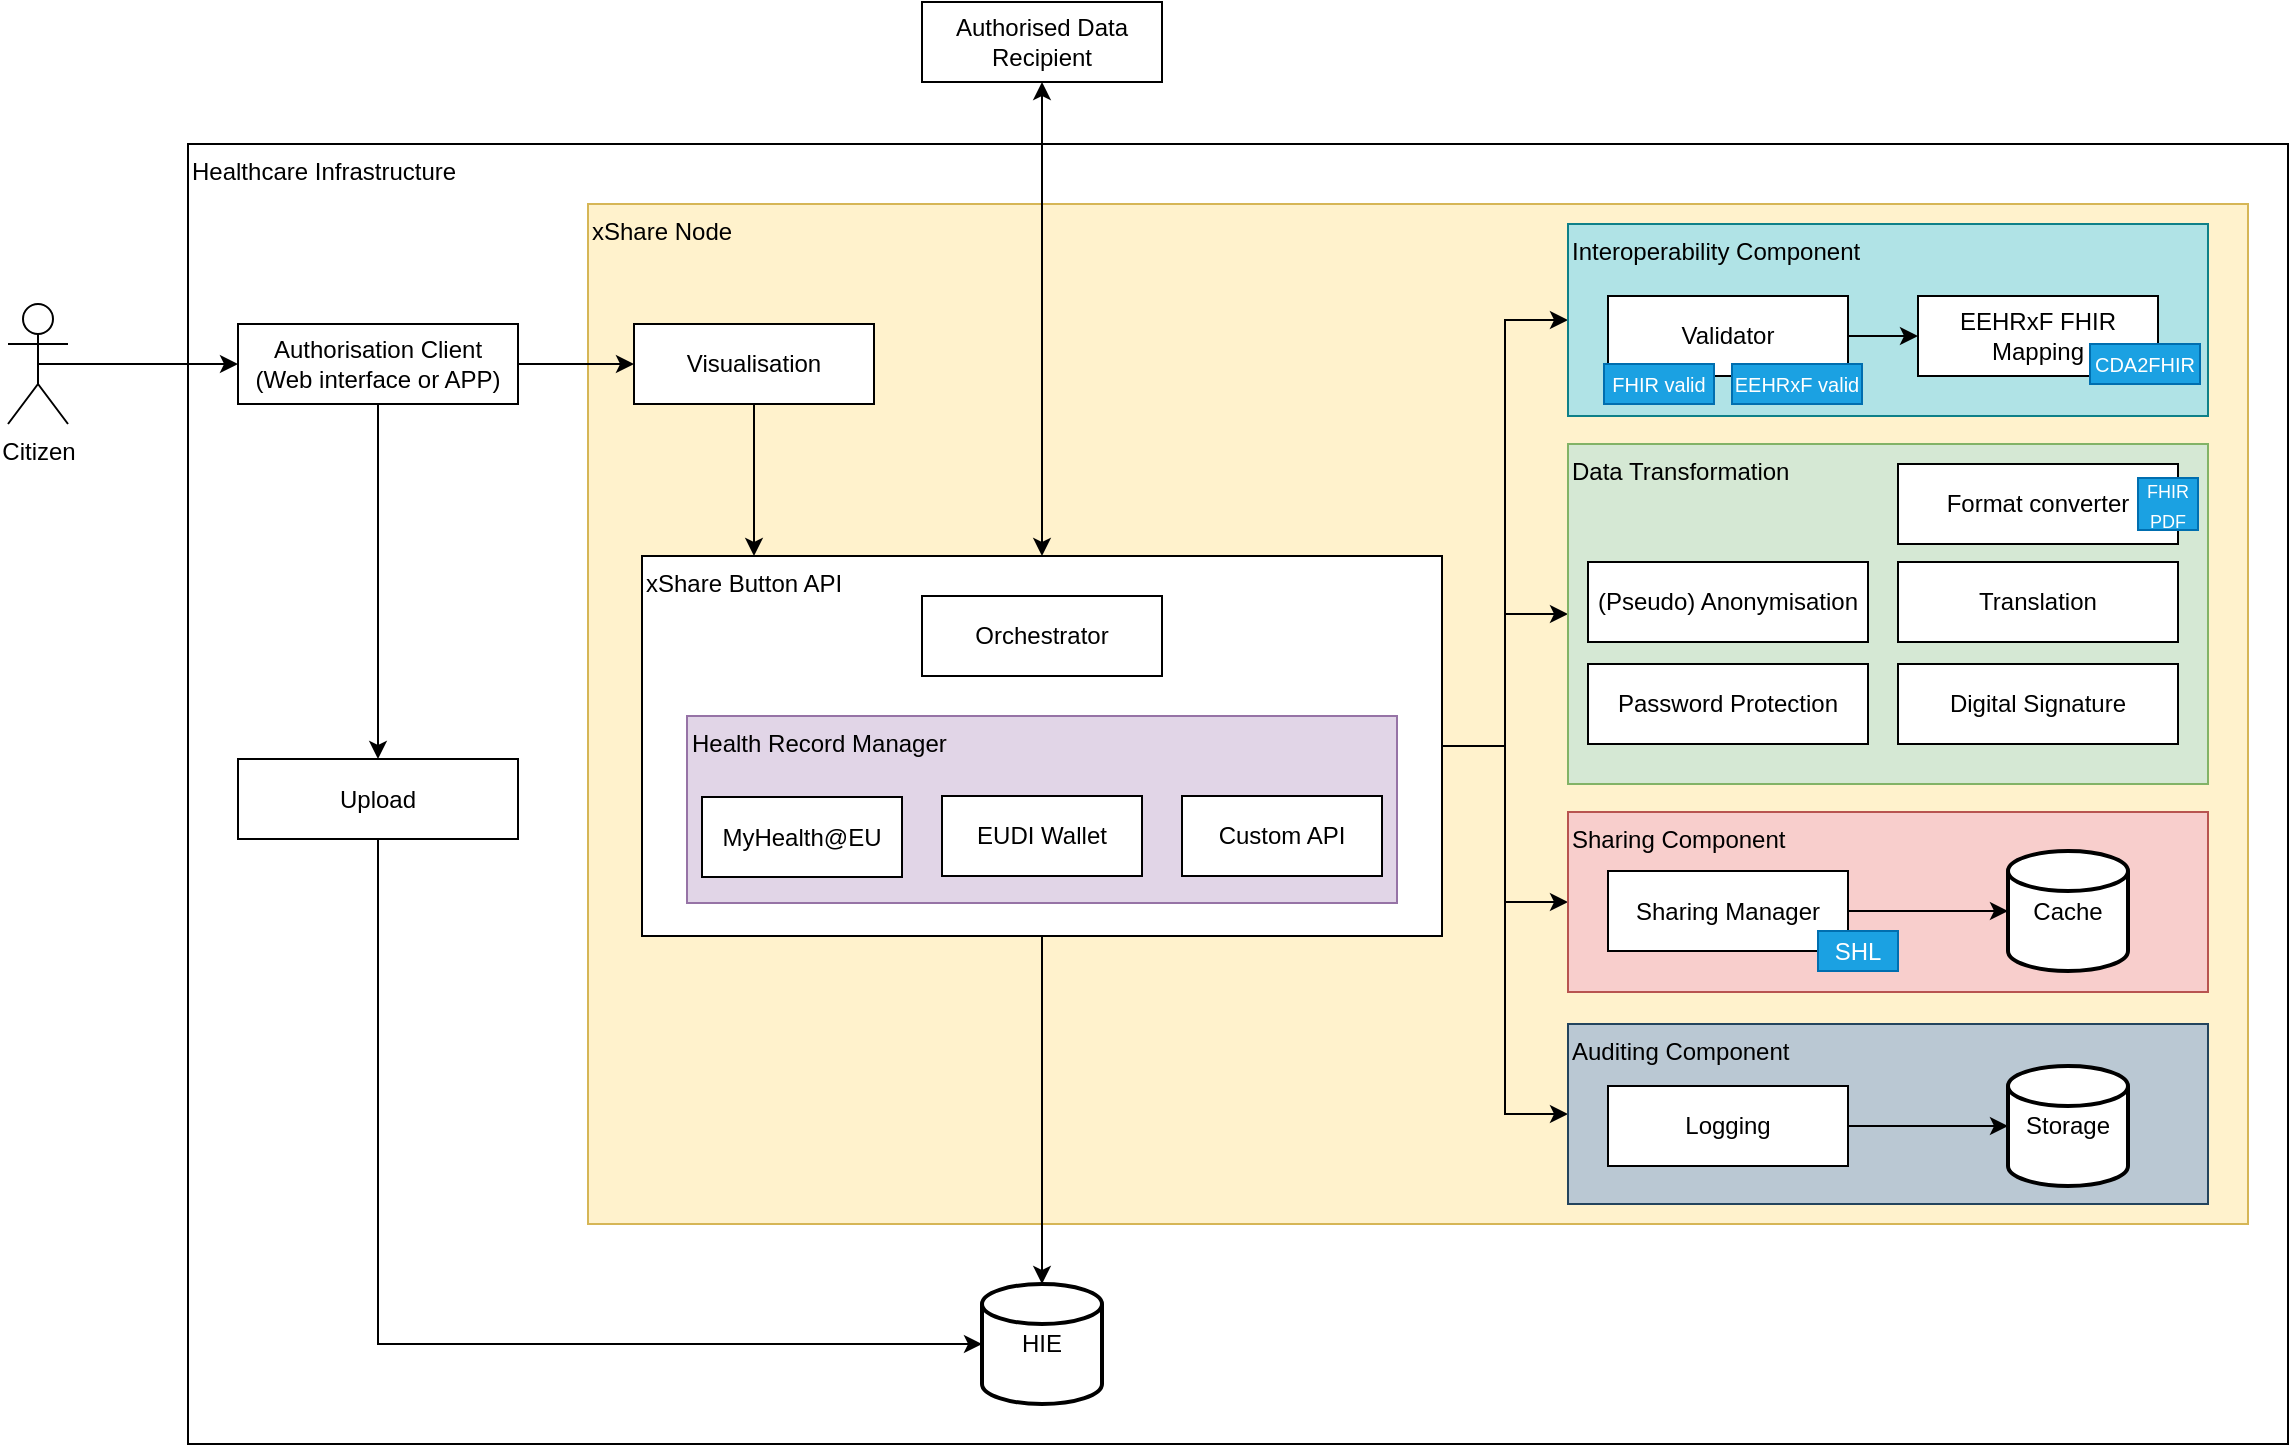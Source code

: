 <mxfile version="25.0.3">
  <diagram name="Page-1" id="Wx434TDJI2nH3EPZ08i5">
    <mxGraphModel dx="1365" dy="779" grid="1" gridSize="10" guides="1" tooltips="1" connect="1" arrows="1" fold="1" page="1" pageScale="1" pageWidth="850" pageHeight="1100" math="0" shadow="0">
      <root>
        <mxCell id="0" />
        <mxCell id="1" parent="0" />
        <mxCell id="3QQ7aEGl3oEm1BZ8Pkhi-1" value="&lt;div&gt;Healthcare Infrastructure&lt;/div&gt;" style="rounded=0;whiteSpace=wrap;html=1;align=left;verticalAlign=top;" parent="1" vertex="1">
          <mxGeometry x="330" y="230" width="1050" height="650" as="geometry" />
        </mxCell>
        <mxCell id="3QQ7aEGl3oEm1BZ8Pkhi-2" value="xShare Node" style="rounded=0;whiteSpace=wrap;html=1;align=left;verticalAlign=top;fillColor=#fff2cc;strokeColor=#d6b656;" parent="1" vertex="1">
          <mxGeometry x="530" y="260" width="830" height="510" as="geometry" />
        </mxCell>
        <mxCell id="e09ehZz6Y9dlDLDQR6JW-9" style="edgeStyle=orthogonalEdgeStyle;rounded=0;orthogonalLoop=1;jettySize=auto;html=1;entryX=0;entryY=0.5;entryDx=0;entryDy=0;" edge="1" parent="1" source="3QQ7aEGl3oEm1BZ8Pkhi-3" target="3QQ7aEGl3oEm1BZ8Pkhi-15">
          <mxGeometry relative="1" as="geometry" />
        </mxCell>
        <mxCell id="e09ehZz6Y9dlDLDQR6JW-10" style="edgeStyle=orthogonalEdgeStyle;rounded=0;orthogonalLoop=1;jettySize=auto;html=1;entryX=0;entryY=0.5;entryDx=0;entryDy=0;" edge="1" parent="1" source="3QQ7aEGl3oEm1BZ8Pkhi-3" target="e09ehZz6Y9dlDLDQR6JW-3">
          <mxGeometry relative="1" as="geometry" />
        </mxCell>
        <mxCell id="e09ehZz6Y9dlDLDQR6JW-11" style="edgeStyle=orthogonalEdgeStyle;rounded=0;orthogonalLoop=1;jettySize=auto;html=1;entryX=0;entryY=0.5;entryDx=0;entryDy=0;" edge="1" parent="1" source="3QQ7aEGl3oEm1BZ8Pkhi-3" target="3QQ7aEGl3oEm1BZ8Pkhi-17">
          <mxGeometry relative="1" as="geometry" />
        </mxCell>
        <mxCell id="3QQ7aEGl3oEm1BZ8Pkhi-3" value="&lt;div&gt;xShare Button API&lt;/div&gt;" style="rounded=0;whiteSpace=wrap;html=1;align=left;verticalAlign=top;" parent="1" vertex="1">
          <mxGeometry x="557" y="436" width="400" height="190" as="geometry" />
        </mxCell>
        <mxCell id="3QQ7aEGl3oEm1BZ8Pkhi-4" value="" style="edgeStyle=orthogonalEdgeStyle;rounded=0;orthogonalLoop=1;jettySize=auto;html=1;" parent="1" source="3QQ7aEGl3oEm1BZ8Pkhi-5" target="3QQ7aEGl3oEm1BZ8Pkhi-14" edge="1">
          <mxGeometry relative="1" as="geometry" />
        </mxCell>
        <mxCell id="e09ehZz6Y9dlDLDQR6JW-15" style="edgeStyle=orthogonalEdgeStyle;rounded=0;orthogonalLoop=1;jettySize=auto;html=1;entryX=0.5;entryY=0;entryDx=0;entryDy=0;" edge="1" parent="1" source="3QQ7aEGl3oEm1BZ8Pkhi-5" target="e09ehZz6Y9dlDLDQR6JW-1">
          <mxGeometry relative="1" as="geometry" />
        </mxCell>
        <mxCell id="3QQ7aEGl3oEm1BZ8Pkhi-5" value="Authorisation Client &lt;br&gt;(Web interface or APP)" style="rounded=0;whiteSpace=wrap;html=1;align=center;verticalAlign=middle;" parent="1" vertex="1">
          <mxGeometry x="355" y="320" width="140" height="40" as="geometry" />
        </mxCell>
        <mxCell id="3QQ7aEGl3oEm1BZ8Pkhi-7" value="Authorised Data Recipient" style="rounded=0;whiteSpace=wrap;html=1;align=center;verticalAlign=middle;" parent="1" vertex="1">
          <mxGeometry x="697" y="159" width="120" height="40" as="geometry" />
        </mxCell>
        <mxCell id="3QQ7aEGl3oEm1BZ8Pkhi-54" style="edgeStyle=orthogonalEdgeStyle;rounded=0;orthogonalLoop=1;jettySize=auto;html=1;entryX=0;entryY=0.5;entryDx=0;entryDy=0;exitX=1;exitY=0.5;exitDx=0;exitDy=0;" parent="1" source="3QQ7aEGl3oEm1BZ8Pkhi-3" target="3QQ7aEGl3oEm1BZ8Pkhi-46" edge="1">
          <mxGeometry relative="1" as="geometry" />
        </mxCell>
        <mxCell id="3QQ7aEGl3oEm1BZ8Pkhi-11" value="Orchestrator" style="rounded=0;whiteSpace=wrap;html=1;" parent="1" vertex="1">
          <mxGeometry x="697" y="456" width="120" height="40" as="geometry" />
        </mxCell>
        <mxCell id="3QQ7aEGl3oEm1BZ8Pkhi-12" style="edgeStyle=orthogonalEdgeStyle;rounded=0;orthogonalLoop=1;jettySize=auto;html=1;startArrow=classic;startFill=1;exitX=0.5;exitY=0;exitDx=0;exitDy=0;" parent="1" source="3QQ7aEGl3oEm1BZ8Pkhi-3" target="3QQ7aEGl3oEm1BZ8Pkhi-7" edge="1">
          <mxGeometry relative="1" as="geometry">
            <mxPoint x="1102" y="420" as="sourcePoint" />
            <mxPoint x="1371.966" y="530" as="targetPoint" />
          </mxGeometry>
        </mxCell>
        <mxCell id="3QQ7aEGl3oEm1BZ8Pkhi-14" value="&lt;div&gt;Visualisation&lt;/div&gt;" style="rounded=0;whiteSpace=wrap;html=1;" parent="1" vertex="1">
          <mxGeometry x="553" y="320" width="120" height="40" as="geometry" />
        </mxCell>
        <mxCell id="3QQ7aEGl3oEm1BZ8Pkhi-15" value="&lt;div&gt;Interoperability Component&lt;/div&gt;" style="rounded=0;whiteSpace=wrap;html=1;align=left;verticalAlign=top;labelBackgroundColor=none;fillColor=#b0e3e6;strokeColor=#0e8088;" parent="1" vertex="1">
          <mxGeometry x="1020" y="270" width="320" height="96" as="geometry" />
        </mxCell>
        <mxCell id="3QQ7aEGl3oEm1BZ8Pkhi-16" value="EEHRxF FHIR Mapping" style="rounded=0;whiteSpace=wrap;html=1;" parent="1" vertex="1">
          <mxGeometry x="1195" y="306" width="120" height="40" as="geometry" />
        </mxCell>
        <mxCell id="3QQ7aEGl3oEm1BZ8Pkhi-17" value="&lt;div&gt;Auditing Component&lt;/div&gt;" style="rounded=0;whiteSpace=wrap;html=1;align=left;verticalAlign=top;labelBackgroundColor=none;fillColor=#bac8d3;strokeColor=#23445d;" parent="1" vertex="1">
          <mxGeometry x="1020" y="670" width="320" height="90" as="geometry" />
        </mxCell>
        <mxCell id="3QQ7aEGl3oEm1BZ8Pkhi-18" value="Validator" style="rounded=0;whiteSpace=wrap;html=1;" parent="1" vertex="1">
          <mxGeometry x="1040" y="306" width="120" height="40" as="geometry" />
        </mxCell>
        <mxCell id="3QQ7aEGl3oEm1BZ8Pkhi-19" value="" style="edgeStyle=orthogonalEdgeStyle;rounded=0;orthogonalLoop=1;jettySize=auto;html=1;" parent="1" source="3QQ7aEGl3oEm1BZ8Pkhi-18" target="3QQ7aEGl3oEm1BZ8Pkhi-16" edge="1">
          <mxGeometry relative="1" as="geometry" />
        </mxCell>
        <mxCell id="e09ehZz6Y9dlDLDQR6JW-2" style="edgeStyle=orthogonalEdgeStyle;rounded=0;orthogonalLoop=1;jettySize=auto;html=1;entryX=0;entryY=0.5;entryDx=0;entryDy=0;entryPerimeter=0;" edge="1" parent="1" source="3QQ7aEGl3oEm1BZ8Pkhi-23" target="e09ehZz6Y9dlDLDQR6JW-4">
          <mxGeometry relative="1" as="geometry">
            <mxPoint x="1215" y="721" as="targetPoint" />
          </mxGeometry>
        </mxCell>
        <mxCell id="3QQ7aEGl3oEm1BZ8Pkhi-23" value="&lt;div&gt;&lt;span style=&quot;background-color: initial;&quot;&gt;Logging&lt;/span&gt;&lt;br&gt;&lt;/div&gt;" style="rounded=0;whiteSpace=wrap;html=1;align=center;verticalAlign=middle;" parent="1" vertex="1">
          <mxGeometry x="1040" y="701" width="120" height="40" as="geometry" />
        </mxCell>
        <mxCell id="3QQ7aEGl3oEm1BZ8Pkhi-25" value="&lt;div&gt;Sharing Manager&lt;/div&gt;" style="rounded=0;whiteSpace=wrap;html=1;align=center;verticalAlign=middle;" parent="1" vertex="1">
          <mxGeometry x="1030" y="593.5" width="120" height="40" as="geometry" />
        </mxCell>
        <mxCell id="3QQ7aEGl3oEm1BZ8Pkhi-28" style="edgeStyle=orthogonalEdgeStyle;rounded=0;orthogonalLoop=1;jettySize=auto;html=1;exitX=0.5;exitY=0.5;exitDx=0;exitDy=0;exitPerimeter=0;entryX=0;entryY=0.5;entryDx=0;entryDy=0;" parent="1" source="3QQ7aEGl3oEm1BZ8Pkhi-29" target="3QQ7aEGl3oEm1BZ8Pkhi-5" edge="1">
          <mxGeometry relative="1" as="geometry">
            <mxPoint x="130" y="330" as="targetPoint" />
          </mxGeometry>
        </mxCell>
        <mxCell id="3QQ7aEGl3oEm1BZ8Pkhi-29" value="Citizen" style="shape=umlActor;verticalLabelPosition=bottom;verticalAlign=top;html=1;outlineConnect=0;" parent="1" vertex="1">
          <mxGeometry x="240" y="310" width="30" height="60" as="geometry" />
        </mxCell>
        <mxCell id="3QQ7aEGl3oEm1BZ8Pkhi-30" style="edgeStyle=orthogonalEdgeStyle;rounded=0;orthogonalLoop=1;jettySize=auto;html=1;exitX=0.5;exitY=1;exitDx=0;exitDy=0;" parent="1" edge="1">
          <mxGeometry relative="1" as="geometry">
            <mxPoint x="990" y="736" as="sourcePoint" />
            <mxPoint x="990" y="736" as="targetPoint" />
          </mxGeometry>
        </mxCell>
        <mxCell id="3QQ7aEGl3oEm1BZ8Pkhi-46" value="&lt;div&gt;Data Transformation&lt;/div&gt;" style="rounded=0;whiteSpace=wrap;html=1;align=left;verticalAlign=top;labelBackgroundColor=none;fillColor=#d5e8d4;strokeColor=#82b366;" parent="1" vertex="1">
          <mxGeometry x="1020" y="380" width="320" height="170" as="geometry" />
        </mxCell>
        <mxCell id="3QQ7aEGl3oEm1BZ8Pkhi-47" value="&lt;div&gt;(Pseudo) Anonymisation&lt;/div&gt;" style="rounded=0;whiteSpace=wrap;html=1;align=center;verticalAlign=middle;" parent="1" vertex="1">
          <mxGeometry x="1030" y="439" width="140" height="40" as="geometry" />
        </mxCell>
        <mxCell id="3QQ7aEGl3oEm1BZ8Pkhi-48" value="&lt;div&gt;Translation&lt;/div&gt;" style="rounded=0;whiteSpace=wrap;html=1;align=center;verticalAlign=middle;" parent="1" vertex="1">
          <mxGeometry x="1185" y="439" width="140" height="40" as="geometry" />
        </mxCell>
        <mxCell id="3QQ7aEGl3oEm1BZ8Pkhi-49" value="&lt;div&gt;Password Protection&lt;/div&gt;" style="rounded=0;whiteSpace=wrap;html=1;align=center;verticalAlign=middle;" parent="1" vertex="1">
          <mxGeometry x="1030" y="490" width="140" height="40" as="geometry" />
        </mxCell>
        <mxCell id="3QQ7aEGl3oEm1BZ8Pkhi-50" value="&lt;div&gt;Digital Signature&lt;/div&gt;" style="rounded=0;whiteSpace=wrap;html=1;align=center;verticalAlign=middle;" parent="1" vertex="1">
          <mxGeometry x="1185" y="490" width="140" height="40" as="geometry" />
        </mxCell>
        <mxCell id="3QQ7aEGl3oEm1BZ8Pkhi-51" value="HIE" style="strokeWidth=2;html=1;shape=mxgraph.flowchart.database;whiteSpace=wrap;" parent="1" vertex="1">
          <mxGeometry x="727" y="800" width="60" height="60" as="geometry" />
        </mxCell>
        <mxCell id="ZPfb0gJVKHJdMQJQ2fNH-1" value="Health Record Manager" style="rounded=0;whiteSpace=wrap;html=1;fillColor=#e1d5e7;strokeColor=#9673a6;align=left;verticalAlign=top;" parent="1" vertex="1">
          <mxGeometry x="579.5" y="516" width="355" height="93.5" as="geometry" />
        </mxCell>
        <mxCell id="ZPfb0gJVKHJdMQJQ2fNH-4" value="MyHealth@EU" style="rounded=0;whiteSpace=wrap;html=1;verticalAlign=middle;align=center;" parent="1" vertex="1">
          <mxGeometry x="587" y="556.5" width="100" height="40" as="geometry" />
        </mxCell>
        <mxCell id="ZPfb0gJVKHJdMQJQ2fNH-5" value="EUDI Wallet" style="rounded=0;whiteSpace=wrap;html=1;verticalAlign=middle;align=center;" parent="1" vertex="1">
          <mxGeometry x="707" y="556" width="100" height="40" as="geometry" />
        </mxCell>
        <mxCell id="ZPfb0gJVKHJdMQJQ2fNH-6" value="Custom API" style="rounded=0;whiteSpace=wrap;html=1;verticalAlign=middle;align=center;" parent="1" vertex="1">
          <mxGeometry x="827" y="556" width="100" height="40" as="geometry" />
        </mxCell>
        <mxCell id="ZPfb0gJVKHJdMQJQ2fNH-8" style="edgeStyle=orthogonalEdgeStyle;rounded=0;orthogonalLoop=1;jettySize=auto;html=1;exitX=0.5;exitY=1;exitDx=0;exitDy=0;" parent="1" source="ZPfb0gJVKHJdMQJQ2fNH-1" target="ZPfb0gJVKHJdMQJQ2fNH-1" edge="1">
          <mxGeometry relative="1" as="geometry" />
        </mxCell>
        <mxCell id="KUS1rw08NQm0ADydj860-1" value="&lt;div&gt;Format converter&lt;/div&gt;" style="rounded=0;whiteSpace=wrap;html=1;align=center;verticalAlign=middle;" parent="1" vertex="1">
          <mxGeometry x="1185" y="390" width="140" height="40" as="geometry" />
        </mxCell>
        <mxCell id="e09ehZz6Y9dlDLDQR6JW-1" value="Upload" style="rounded=0;whiteSpace=wrap;html=1;align=center;verticalAlign=middle;" vertex="1" parent="1">
          <mxGeometry x="355" y="537.5" width="140" height="40" as="geometry" />
        </mxCell>
        <mxCell id="e09ehZz6Y9dlDLDQR6JW-3" value="&lt;div&gt;Sharing Component&lt;/div&gt;" style="rounded=0;whiteSpace=wrap;html=1;align=left;verticalAlign=top;labelBackgroundColor=none;fillColor=#f8cecc;strokeColor=#b85450;" vertex="1" parent="1">
          <mxGeometry x="1020" y="564" width="320" height="90" as="geometry" />
        </mxCell>
        <mxCell id="e09ehZz6Y9dlDLDQR6JW-4" value="Storage" style="strokeWidth=2;html=1;shape=mxgraph.flowchart.database;whiteSpace=wrap;" vertex="1" parent="1">
          <mxGeometry x="1240" y="691" width="60" height="60" as="geometry" />
        </mxCell>
        <mxCell id="e09ehZz6Y9dlDLDQR6JW-6" value="&lt;div&gt;&lt;span style=&quot;background-color: initial;&quot;&gt;Sharing Manager&lt;/span&gt;&lt;br&gt;&lt;/div&gt;" style="rounded=0;whiteSpace=wrap;html=1;align=center;verticalAlign=middle;" vertex="1" parent="1">
          <mxGeometry x="1040" y="593.5" width="120" height="40" as="geometry" />
        </mxCell>
        <mxCell id="e09ehZz6Y9dlDLDQR6JW-7" value="Cache" style="strokeWidth=2;html=1;shape=mxgraph.flowchart.database;whiteSpace=wrap;" vertex="1" parent="1">
          <mxGeometry x="1240" y="583.5" width="60" height="60" as="geometry" />
        </mxCell>
        <mxCell id="e09ehZz6Y9dlDLDQR6JW-8" style="edgeStyle=orthogonalEdgeStyle;rounded=0;orthogonalLoop=1;jettySize=auto;html=1;entryX=0;entryY=0.5;entryDx=0;entryDy=0;entryPerimeter=0;" edge="1" parent="1" source="e09ehZz6Y9dlDLDQR6JW-6" target="e09ehZz6Y9dlDLDQR6JW-7">
          <mxGeometry relative="1" as="geometry" />
        </mxCell>
        <mxCell id="e09ehZz6Y9dlDLDQR6JW-14" style="edgeStyle=orthogonalEdgeStyle;rounded=0;orthogonalLoop=1;jettySize=auto;html=1;entryX=0.14;entryY=0;entryDx=0;entryDy=0;entryPerimeter=0;" edge="1" parent="1" source="3QQ7aEGl3oEm1BZ8Pkhi-14" target="3QQ7aEGl3oEm1BZ8Pkhi-3">
          <mxGeometry relative="1" as="geometry" />
        </mxCell>
        <mxCell id="e09ehZz6Y9dlDLDQR6JW-16" style="edgeStyle=orthogonalEdgeStyle;rounded=0;orthogonalLoop=1;jettySize=auto;html=1;entryX=0;entryY=0.5;entryDx=0;entryDy=0;entryPerimeter=0;" edge="1" parent="1" source="e09ehZz6Y9dlDLDQR6JW-1" target="3QQ7aEGl3oEm1BZ8Pkhi-51">
          <mxGeometry relative="1" as="geometry">
            <Array as="points">
              <mxPoint x="425" y="830" />
            </Array>
          </mxGeometry>
        </mxCell>
        <mxCell id="e09ehZz6Y9dlDLDQR6JW-17" style="edgeStyle=orthogonalEdgeStyle;rounded=0;orthogonalLoop=1;jettySize=auto;html=1;entryX=0.5;entryY=0;entryDx=0;entryDy=0;entryPerimeter=0;" edge="1" parent="1" source="3QQ7aEGl3oEm1BZ8Pkhi-3" target="3QQ7aEGl3oEm1BZ8Pkhi-51">
          <mxGeometry relative="1" as="geometry" />
        </mxCell>
        <mxCell id="e09ehZz6Y9dlDLDQR6JW-18" value="&lt;div&gt;&lt;span style=&quot;background-color: initial;&quot;&gt;SHL&lt;/span&gt;&lt;br&gt;&lt;/div&gt;" style="rounded=0;whiteSpace=wrap;html=1;align=center;verticalAlign=middle;fillColor=#1ba1e2;fontColor=#ffffff;strokeColor=#006EAF;" vertex="1" parent="1">
          <mxGeometry x="1145" y="623.5" width="40" height="20" as="geometry" />
        </mxCell>
        <mxCell id="e09ehZz6Y9dlDLDQR6JW-19" value="&lt;div&gt;&lt;span style=&quot;background-color: initial;&quot;&gt;&lt;font style=&quot;font-size: 9px;&quot;&gt;FHIR PDF&lt;/font&gt;&lt;/span&gt;&lt;br&gt;&lt;/div&gt;" style="rounded=0;whiteSpace=wrap;html=1;align=center;verticalAlign=middle;fillColor=#1ba1e2;fontColor=#ffffff;strokeColor=#006EAF;" vertex="1" parent="1">
          <mxGeometry x="1305" y="397" width="30" height="26" as="geometry" />
        </mxCell>
        <mxCell id="e09ehZz6Y9dlDLDQR6JW-20" value="&lt;div&gt;&lt;font style=&quot;font-size: 10px;&quot;&gt;CDA2FHIR&lt;/font&gt;&lt;/div&gt;" style="rounded=0;whiteSpace=wrap;html=1;align=center;verticalAlign=middle;fillColor=#1ba1e2;fontColor=#ffffff;strokeColor=#006EAF;" vertex="1" parent="1">
          <mxGeometry x="1281" y="330" width="55" height="20" as="geometry" />
        </mxCell>
        <mxCell id="e09ehZz6Y9dlDLDQR6JW-21" value="&lt;div&gt;&lt;font style=&quot;font-size: 10px;&quot;&gt;FHIR valid&lt;/font&gt;&lt;/div&gt;" style="rounded=0;whiteSpace=wrap;html=1;align=center;verticalAlign=middle;fillColor=#1ba1e2;fontColor=#ffffff;strokeColor=#006EAF;" vertex="1" parent="1">
          <mxGeometry x="1038" y="340" width="55" height="20" as="geometry" />
        </mxCell>
        <mxCell id="e09ehZz6Y9dlDLDQR6JW-22" value="&lt;div&gt;&lt;font style=&quot;font-size: 10px;&quot;&gt;EEHRxF valid&lt;/font&gt;&lt;/div&gt;" style="rounded=0;whiteSpace=wrap;html=1;align=center;verticalAlign=middle;fillColor=#1ba1e2;fontColor=#ffffff;strokeColor=#006EAF;" vertex="1" parent="1">
          <mxGeometry x="1102" y="340" width="65" height="20" as="geometry" />
        </mxCell>
      </root>
    </mxGraphModel>
  </diagram>
</mxfile>

